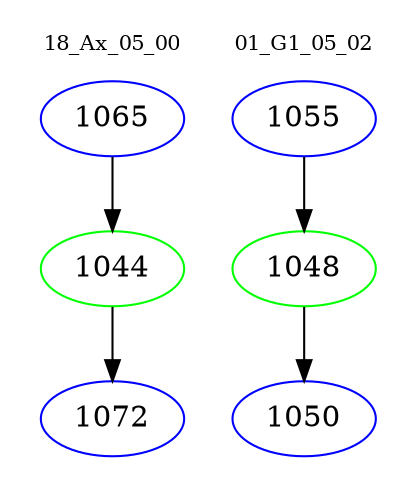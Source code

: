 digraph{
subgraph cluster_0 {
color = white
label = "18_Ax_05_00";
fontsize=10;
T0_1065 [label="1065", color="blue"]
T0_1065 -> T0_1044 [color="black"]
T0_1044 [label="1044", color="green"]
T0_1044 -> T0_1072 [color="black"]
T0_1072 [label="1072", color="blue"]
}
subgraph cluster_1 {
color = white
label = "01_G1_05_02";
fontsize=10;
T1_1055 [label="1055", color="blue"]
T1_1055 -> T1_1048 [color="black"]
T1_1048 [label="1048", color="green"]
T1_1048 -> T1_1050 [color="black"]
T1_1050 [label="1050", color="blue"]
}
}
